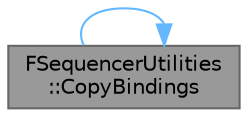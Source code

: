 digraph "FSequencerUtilities::CopyBindings"
{
 // INTERACTIVE_SVG=YES
 // LATEX_PDF_SIZE
  bgcolor="transparent";
  edge [fontname=Helvetica,fontsize=10,labelfontname=Helvetica,labelfontsize=10];
  node [fontname=Helvetica,fontsize=10,shape=box,height=0.2,width=0.4];
  rankdir="LR";
  Node1 [id="Node000001",label="FSequencerUtilities\l::CopyBindings",height=0.2,width=0.4,color="gray40", fillcolor="grey60", style="filled", fontcolor="black",tooltip="Copy/paste object bindings."];
  Node1 -> Node1 [id="edge1_Node000001_Node000001",color="steelblue1",style="solid",tooltip=" "];
}

